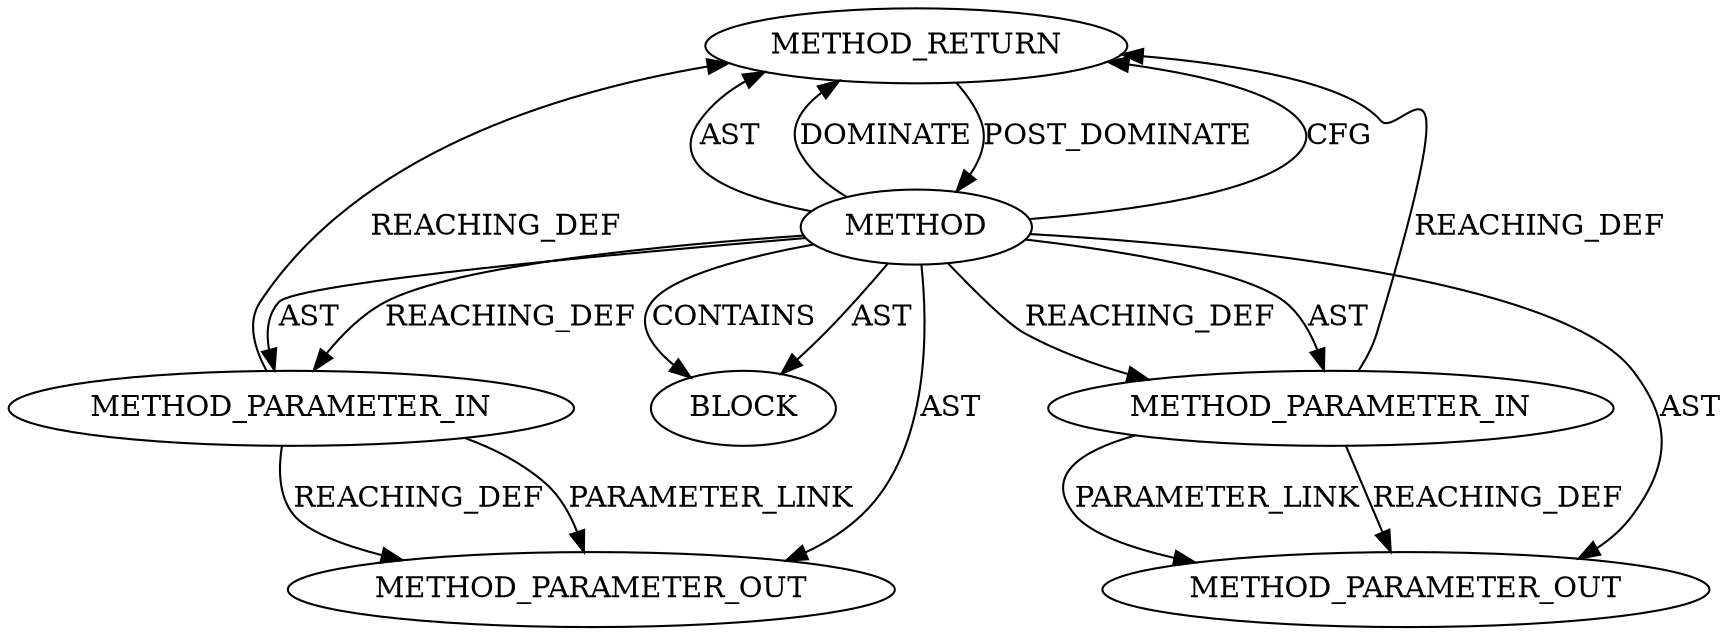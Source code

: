 digraph {
  12360 [label=METHOD_RETURN ORDER=2 CODE="RET" TYPE_FULL_NAME="ANY" EVALUATION_STRATEGY="BY_VALUE"]
  12357 [label=METHOD_PARAMETER_IN ORDER=1 CODE="p1" IS_VARIADIC=false TYPE_FULL_NAME="ANY" EVALUATION_STRATEGY="BY_VALUE" INDEX=1 NAME="p1"]
  12359 [label=BLOCK ORDER=1 ARGUMENT_INDEX=1 CODE="<empty>" TYPE_FULL_NAME="ANY"]
  12358 [label=METHOD_PARAMETER_IN ORDER=2 CODE="p2" IS_VARIADIC=false TYPE_FULL_NAME="ANY" EVALUATION_STRATEGY="BY_VALUE" INDEX=2 NAME="p2"]
  13389 [label=METHOD_PARAMETER_OUT ORDER=2 CODE="p2" IS_VARIADIC=false TYPE_FULL_NAME="ANY" EVALUATION_STRATEGY="BY_VALUE" INDEX=2 NAME="p2"]
  13388 [label=METHOD_PARAMETER_OUT ORDER=1 CODE="p1" IS_VARIADIC=false TYPE_FULL_NAME="ANY" EVALUATION_STRATEGY="BY_VALUE" INDEX=1 NAME="p1"]
  12356 [label=METHOD AST_PARENT_TYPE="NAMESPACE_BLOCK" AST_PARENT_FULL_NAME="<global>" ORDER=0 CODE="<empty>" FULL_NAME="crypto_aead_setauthsize" IS_EXTERNAL=true FILENAME="<empty>" SIGNATURE="" NAME="crypto_aead_setauthsize"]
  12356 -> 12359 [label=AST ]
  12356 -> 13389 [label=AST ]
  12356 -> 12357 [label=REACHING_DEF VARIABLE=""]
  12358 -> 13389 [label=PARAMETER_LINK ]
  12356 -> 12360 [label=CFG ]
  12358 -> 13389 [label=REACHING_DEF VARIABLE="p2"]
  12356 -> 12358 [label=AST ]
  12356 -> 12358 [label=REACHING_DEF VARIABLE=""]
  12356 -> 13388 [label=AST ]
  12360 -> 12356 [label=POST_DOMINATE ]
  12356 -> 12359 [label=CONTAINS ]
  12357 -> 12360 [label=REACHING_DEF VARIABLE="p1"]
  12356 -> 12357 [label=AST ]
  12357 -> 13388 [label=REACHING_DEF VARIABLE="p1"]
  12357 -> 13388 [label=PARAMETER_LINK ]
  12356 -> 12360 [label=AST ]
  12358 -> 12360 [label=REACHING_DEF VARIABLE="p2"]
  12356 -> 12360 [label=DOMINATE ]
}
